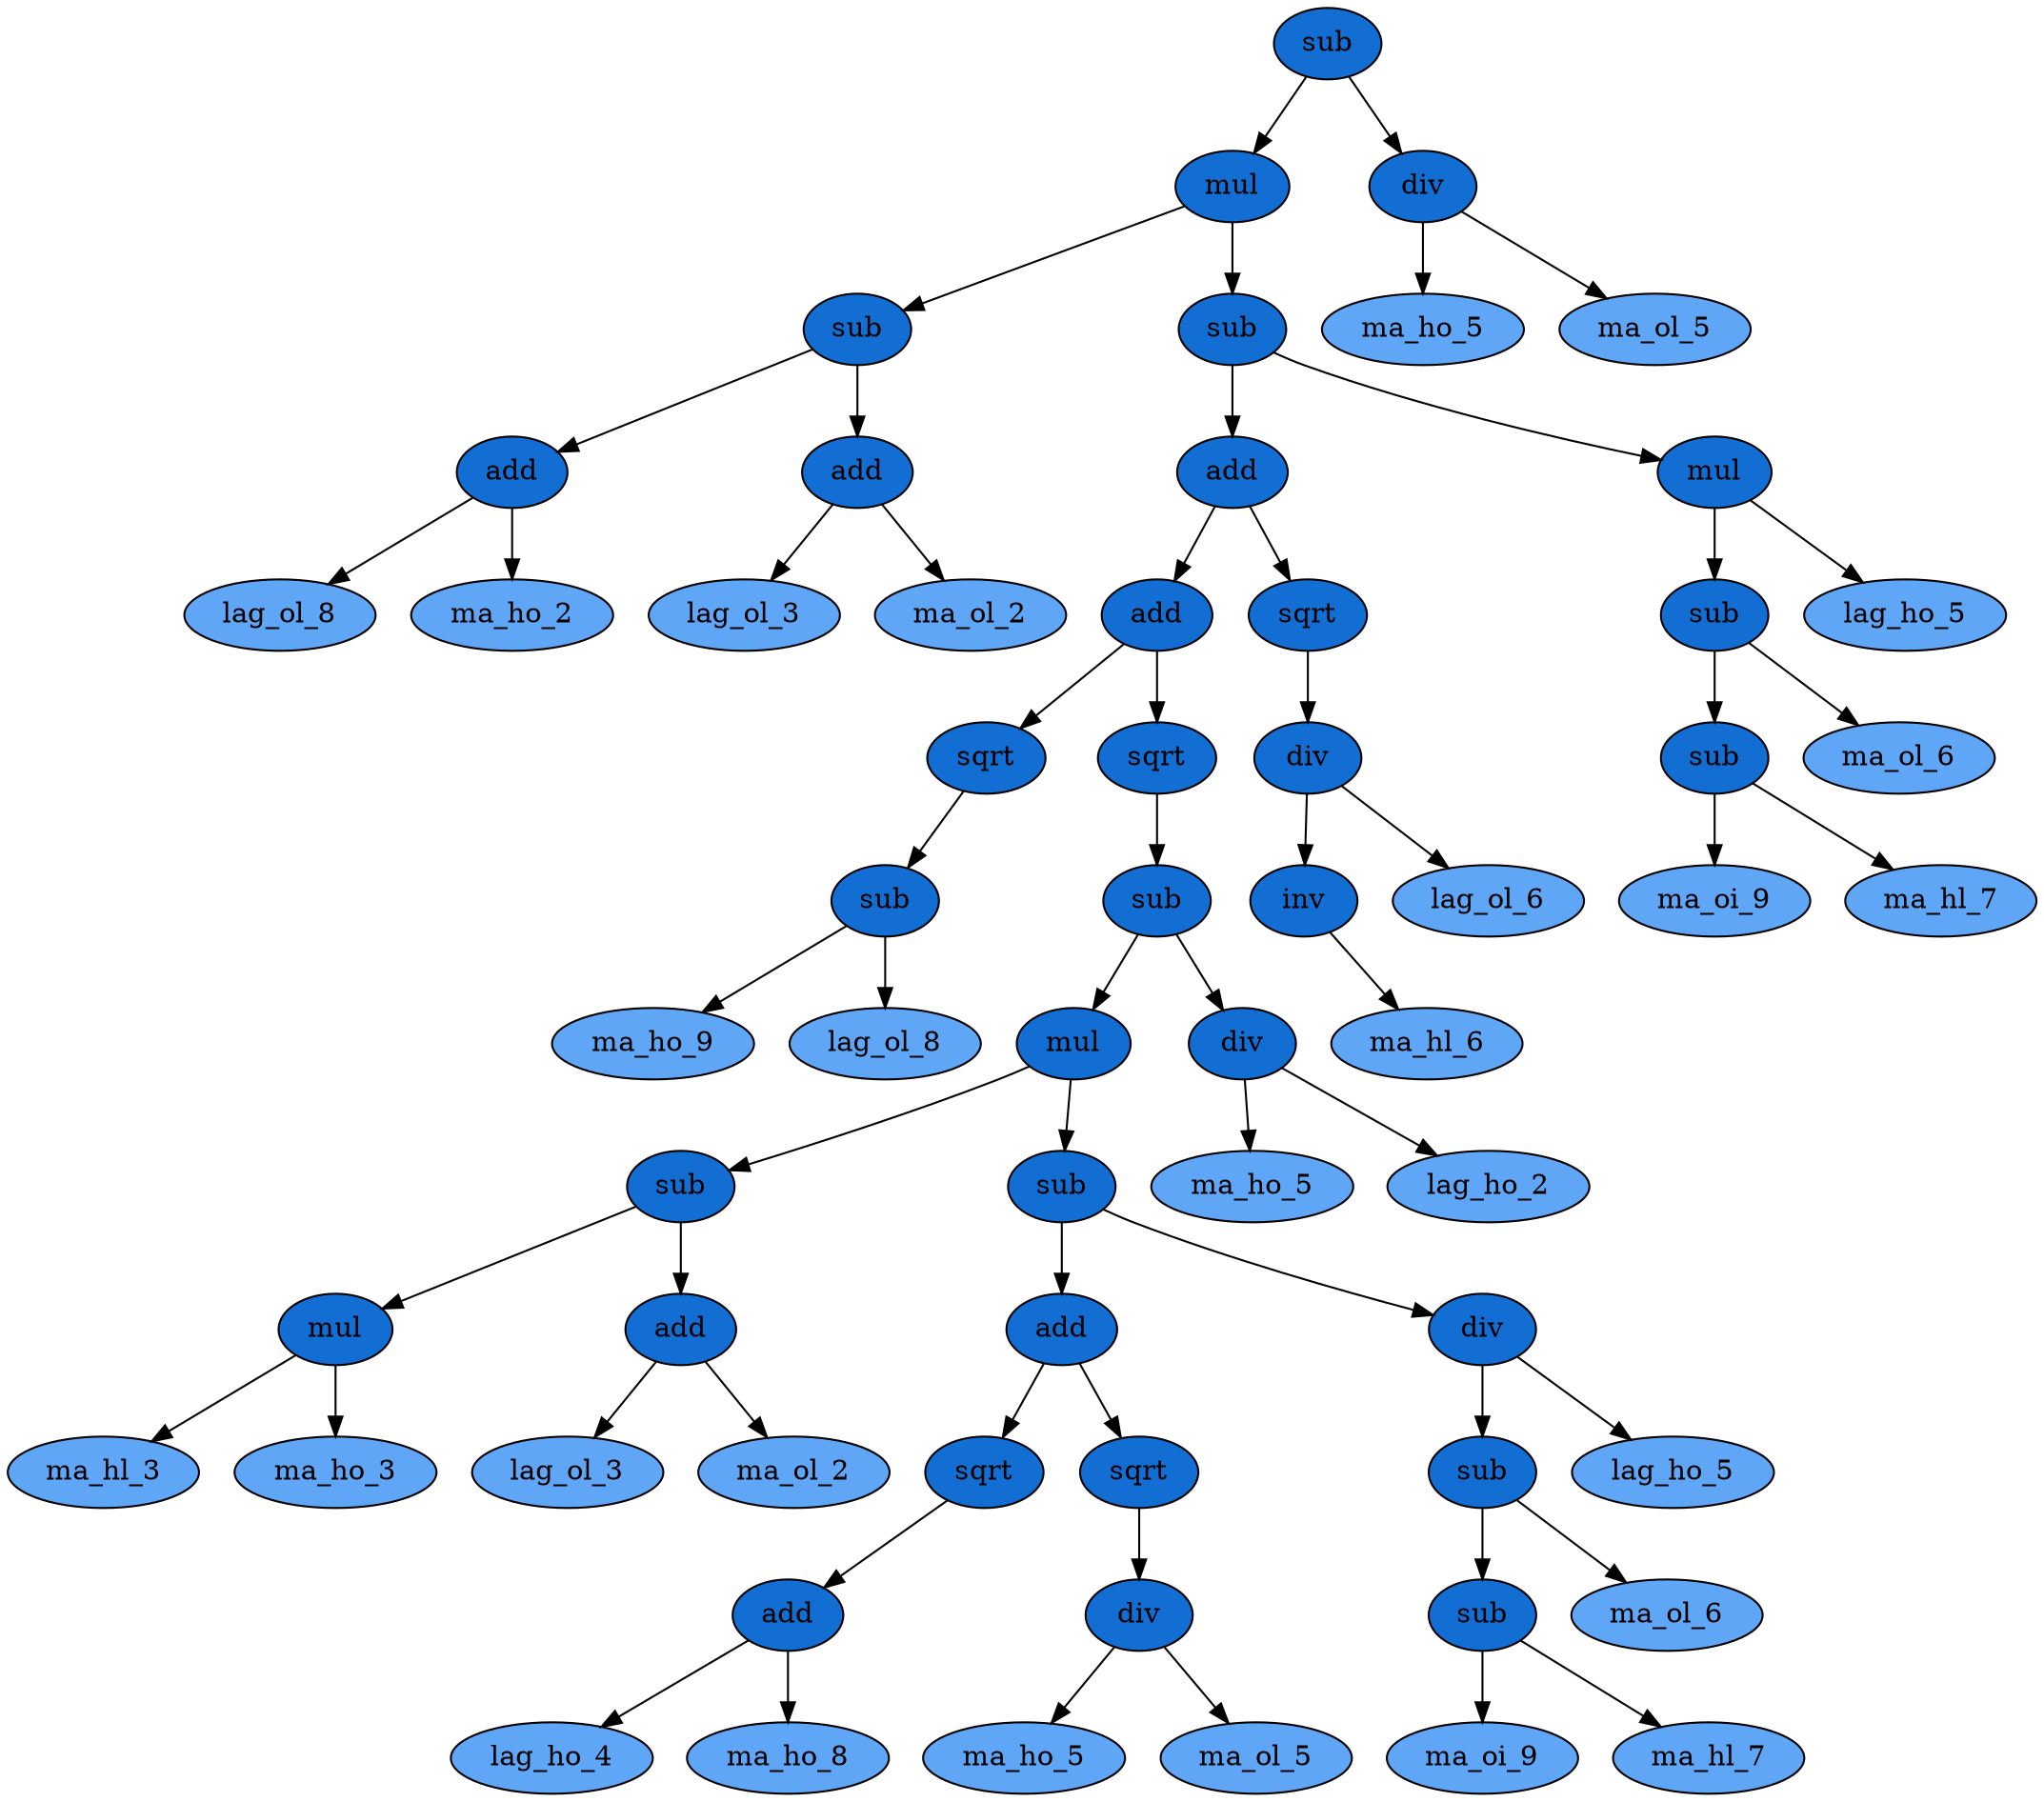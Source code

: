 digraph program {
node [style=filled]
0 [label="sub", fillcolor="#136ed4"] ;
1 [label="mul", fillcolor="#136ed4"] ;
2 [label="sub", fillcolor="#136ed4"] ;
3 [label="add", fillcolor="#136ed4"] ;
4 [label="lag_ol_8", fillcolor="#60a6f6"] ;
5 [label="ma_ho_2", fillcolor="#60a6f6"] ;
3 -> 5 ;
3 -> 4 ;
6 [label="add", fillcolor="#136ed4"] ;
7 [label="lag_ol_3", fillcolor="#60a6f6"] ;
8 [label="ma_ol_2", fillcolor="#60a6f6"] ;
6 -> 8 ;
6 -> 7 ;
2 -> 6 ;
2 -> 3 ;
9 [label="sub", fillcolor="#136ed4"] ;
10 [label="add", fillcolor="#136ed4"] ;
11 [label="add", fillcolor="#136ed4"] ;
12 [label="sqrt", fillcolor="#136ed4"] ;
13 [label="sub", fillcolor="#136ed4"] ;
14 [label="ma_ho_9", fillcolor="#60a6f6"] ;
15 [label="lag_ol_8", fillcolor="#60a6f6"] ;
13 -> 15 ;
13 -> 14 ;
12 -> 13 ;
16 [label="sqrt", fillcolor="#136ed4"] ;
17 [label="sub", fillcolor="#136ed4"] ;
18 [label="mul", fillcolor="#136ed4"] ;
19 [label="sub", fillcolor="#136ed4"] ;
20 [label="mul", fillcolor="#136ed4"] ;
21 [label="ma_hl_3", fillcolor="#60a6f6"] ;
22 [label="ma_ho_3", fillcolor="#60a6f6"] ;
20 -> 22 ;
20 -> 21 ;
23 [label="add", fillcolor="#136ed4"] ;
24 [label="lag_ol_3", fillcolor="#60a6f6"] ;
25 [label="ma_ol_2", fillcolor="#60a6f6"] ;
23 -> 25 ;
23 -> 24 ;
19 -> 23 ;
19 -> 20 ;
26 [label="sub", fillcolor="#136ed4"] ;
27 [label="add", fillcolor="#136ed4"] ;
28 [label="sqrt", fillcolor="#136ed4"] ;
29 [label="add", fillcolor="#136ed4"] ;
30 [label="lag_ho_4", fillcolor="#60a6f6"] ;
31 [label="ma_ho_8", fillcolor="#60a6f6"] ;
29 -> 31 ;
29 -> 30 ;
28 -> 29 ;
32 [label="sqrt", fillcolor="#136ed4"] ;
33 [label="div", fillcolor="#136ed4"] ;
34 [label="ma_ho_5", fillcolor="#60a6f6"] ;
35 [label="ma_ol_5", fillcolor="#60a6f6"] ;
33 -> 35 ;
33 -> 34 ;
32 -> 33 ;
27 -> 32 ;
27 -> 28 ;
36 [label="div", fillcolor="#136ed4"] ;
37 [label="sub", fillcolor="#136ed4"] ;
38 [label="sub", fillcolor="#136ed4"] ;
39 [label="ma_oi_9", fillcolor="#60a6f6"] ;
40 [label="ma_hl_7", fillcolor="#60a6f6"] ;
38 -> 40 ;
38 -> 39 ;
41 [label="ma_ol_6", fillcolor="#60a6f6"] ;
37 -> 41 ;
37 -> 38 ;
42 [label="lag_ho_5", fillcolor="#60a6f6"] ;
36 -> 42 ;
36 -> 37 ;
26 -> 36 ;
26 -> 27 ;
18 -> 26 ;
18 -> 19 ;
43 [label="div", fillcolor="#136ed4"] ;
44 [label="ma_ho_5", fillcolor="#60a6f6"] ;
45 [label="lag_ho_2", fillcolor="#60a6f6"] ;
43 -> 45 ;
43 -> 44 ;
17 -> 43 ;
17 -> 18 ;
16 -> 17 ;
11 -> 16 ;
11 -> 12 ;
46 [label="sqrt", fillcolor="#136ed4"] ;
47 [label="div", fillcolor="#136ed4"] ;
48 [label="inv", fillcolor="#136ed4"] ;
49 [label="ma_hl_6", fillcolor="#60a6f6"] ;
48 -> 49 ;
50 [label="lag_ol_6", fillcolor="#60a6f6"] ;
47 -> 50 ;
47 -> 48 ;
46 -> 47 ;
10 -> 46 ;
10 -> 11 ;
51 [label="mul", fillcolor="#136ed4"] ;
52 [label="sub", fillcolor="#136ed4"] ;
53 [label="sub", fillcolor="#136ed4"] ;
54 [label="ma_oi_9", fillcolor="#60a6f6"] ;
55 [label="ma_hl_7", fillcolor="#60a6f6"] ;
53 -> 55 ;
53 -> 54 ;
56 [label="ma_ol_6", fillcolor="#60a6f6"] ;
52 -> 56 ;
52 -> 53 ;
57 [label="lag_ho_5", fillcolor="#60a6f6"] ;
51 -> 57 ;
51 -> 52 ;
9 -> 51 ;
9 -> 10 ;
1 -> 9 ;
1 -> 2 ;
58 [label="div", fillcolor="#136ed4"] ;
59 [label="ma_ho_5", fillcolor="#60a6f6"] ;
60 [label="ma_ol_5", fillcolor="#60a6f6"] ;
58 -> 60 ;
58 -> 59 ;
0 -> 58 ;
0 -> 1 ;
}
